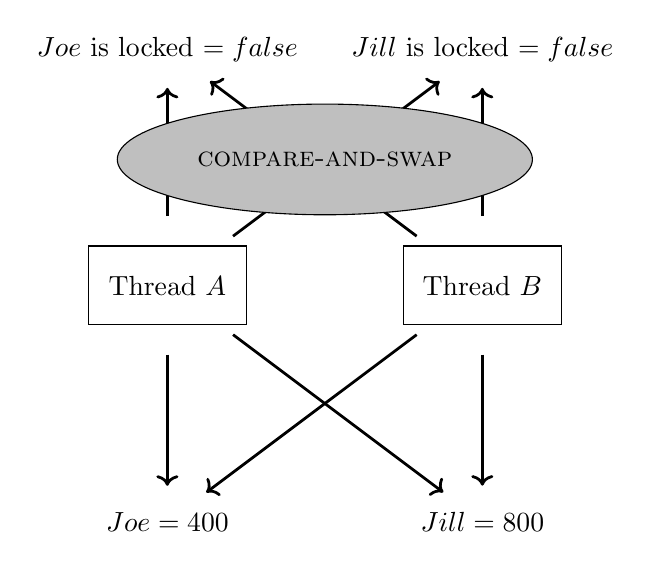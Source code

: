 \begin{tikzpicture}
  \node at (-2,3) (joe-lock) { $Joe$ is locked $= false$ };
  \node at (2,3) (jill-lock) { $Jill$ is locked $= false$ };

  \node at (-2,-3) (joe) { $Joe = 400$ };
  \node at (2,-3) (jill) { $Jill = 800$ };

  \draw (-3,0.5) rectangle (-1,-0.5) node [midway] (A) { Thread $A$ };
  \draw (1,0.5) rectangle (3,-0.5) node [midway] (B) { Thread $B$ };

  \draw[->, line width=1pt, shorten <=18pt, shorten >=6pt] (A) -- (joe-lock);
  \draw[->, line width=1pt, shorten <=18pt, shorten >=6pt] (B) -- (joe-lock);

  \draw[->, line width=1pt, shorten <=18pt, shorten >=6pt] (A) -- (joe);
  \draw[->, line width=1pt, shorten <=18pt, shorten >=6pt] (B) -- (joe);

  \draw[->, line width=1pt, shorten <=18pt, shorten >=6pt] (A) -- (jill-lock);
  \draw[->, line width=1pt, shorten <=18pt, shorten >=6pt] (B) -- (jill-lock);

  \draw[->, line width=1pt, shorten <=18pt, shorten >=6pt] (A) -- (jill);
  \draw[->, line width=1pt, shorten <=18pt, shorten >=6pt] (B) -- (jill);

  \draw [fill=lightgray] (0,1.6) ellipse (75pt and 20pt) node at (0, 1.6) { \textsc{compare-and-swap} };
\end{tikzpicture}
